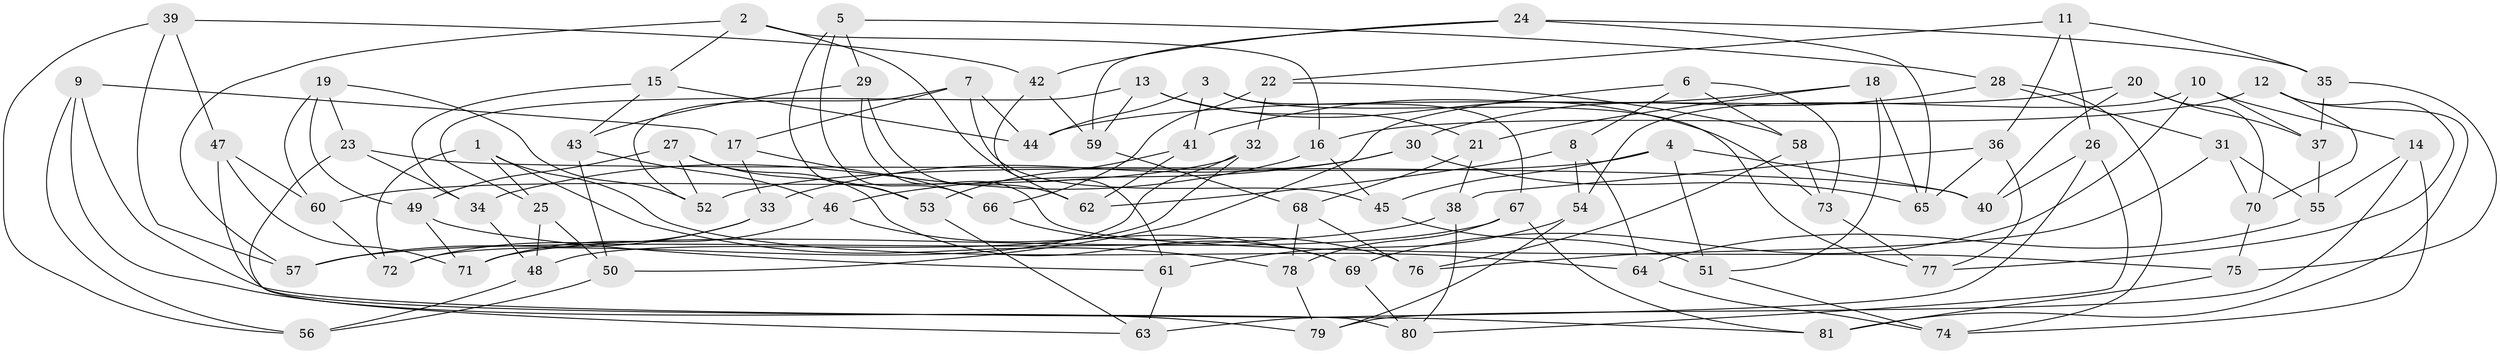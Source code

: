 // Generated by graph-tools (version 1.1) at 2025/16/03/09/25 04:16:15]
// undirected, 81 vertices, 162 edges
graph export_dot {
graph [start="1"]
  node [color=gray90,style=filled];
  1;
  2;
  3;
  4;
  5;
  6;
  7;
  8;
  9;
  10;
  11;
  12;
  13;
  14;
  15;
  16;
  17;
  18;
  19;
  20;
  21;
  22;
  23;
  24;
  25;
  26;
  27;
  28;
  29;
  30;
  31;
  32;
  33;
  34;
  35;
  36;
  37;
  38;
  39;
  40;
  41;
  42;
  43;
  44;
  45;
  46;
  47;
  48;
  49;
  50;
  51;
  52;
  53;
  54;
  55;
  56;
  57;
  58;
  59;
  60;
  61;
  62;
  63;
  64;
  65;
  66;
  67;
  68;
  69;
  70;
  71;
  72;
  73;
  74;
  75;
  76;
  77;
  78;
  79;
  80;
  81;
  1 -- 64;
  1 -- 72;
  1 -- 78;
  1 -- 25;
  2 -- 57;
  2 -- 16;
  2 -- 15;
  2 -- 62;
  3 -- 41;
  3 -- 77;
  3 -- 67;
  3 -- 44;
  4 -- 45;
  4 -- 52;
  4 -- 51;
  4 -- 40;
  5 -- 53;
  5 -- 29;
  5 -- 28;
  5 -- 66;
  6 -- 58;
  6 -- 50;
  6 -- 8;
  6 -- 73;
  7 -- 52;
  7 -- 44;
  7 -- 17;
  7 -- 45;
  8 -- 62;
  8 -- 64;
  8 -- 54;
  9 -- 81;
  9 -- 56;
  9 -- 79;
  9 -- 17;
  10 -- 69;
  10 -- 14;
  10 -- 54;
  10 -- 37;
  11 -- 22;
  11 -- 35;
  11 -- 26;
  11 -- 36;
  12 -- 16;
  12 -- 77;
  12 -- 81;
  12 -- 70;
  13 -- 73;
  13 -- 21;
  13 -- 25;
  13 -- 59;
  14 -- 55;
  14 -- 74;
  14 -- 79;
  15 -- 34;
  15 -- 44;
  15 -- 43;
  16 -- 45;
  16 -- 34;
  17 -- 33;
  17 -- 66;
  18 -- 65;
  18 -- 51;
  18 -- 41;
  18 -- 21;
  19 -- 52;
  19 -- 49;
  19 -- 60;
  19 -- 23;
  20 -- 70;
  20 -- 40;
  20 -- 37;
  20 -- 44;
  21 -- 38;
  21 -- 68;
  22 -- 66;
  22 -- 32;
  22 -- 58;
  23 -- 63;
  23 -- 40;
  23 -- 34;
  24 -- 42;
  24 -- 65;
  24 -- 35;
  24 -- 59;
  25 -- 48;
  25 -- 50;
  26 -- 80;
  26 -- 63;
  26 -- 40;
  27 -- 69;
  27 -- 53;
  27 -- 52;
  27 -- 49;
  28 -- 74;
  28 -- 31;
  28 -- 30;
  29 -- 62;
  29 -- 43;
  29 -- 75;
  30 -- 46;
  30 -- 33;
  30 -- 65;
  31 -- 55;
  31 -- 70;
  31 -- 76;
  32 -- 48;
  32 -- 72;
  32 -- 60;
  33 -- 72;
  33 -- 57;
  34 -- 48;
  35 -- 37;
  35 -- 75;
  36 -- 77;
  36 -- 65;
  36 -- 38;
  37 -- 55;
  38 -- 80;
  38 -- 57;
  39 -- 57;
  39 -- 42;
  39 -- 56;
  39 -- 47;
  41 -- 53;
  41 -- 62;
  42 -- 59;
  42 -- 61;
  43 -- 50;
  43 -- 46;
  45 -- 51;
  46 -- 71;
  46 -- 69;
  47 -- 71;
  47 -- 60;
  47 -- 80;
  48 -- 56;
  49 -- 71;
  49 -- 61;
  50 -- 56;
  51 -- 74;
  53 -- 63;
  54 -- 79;
  54 -- 61;
  55 -- 64;
  58 -- 76;
  58 -- 73;
  59 -- 68;
  60 -- 72;
  61 -- 63;
  64 -- 74;
  66 -- 76;
  67 -- 81;
  67 -- 71;
  67 -- 78;
  68 -- 78;
  68 -- 76;
  69 -- 80;
  70 -- 75;
  73 -- 77;
  75 -- 81;
  78 -- 79;
}
